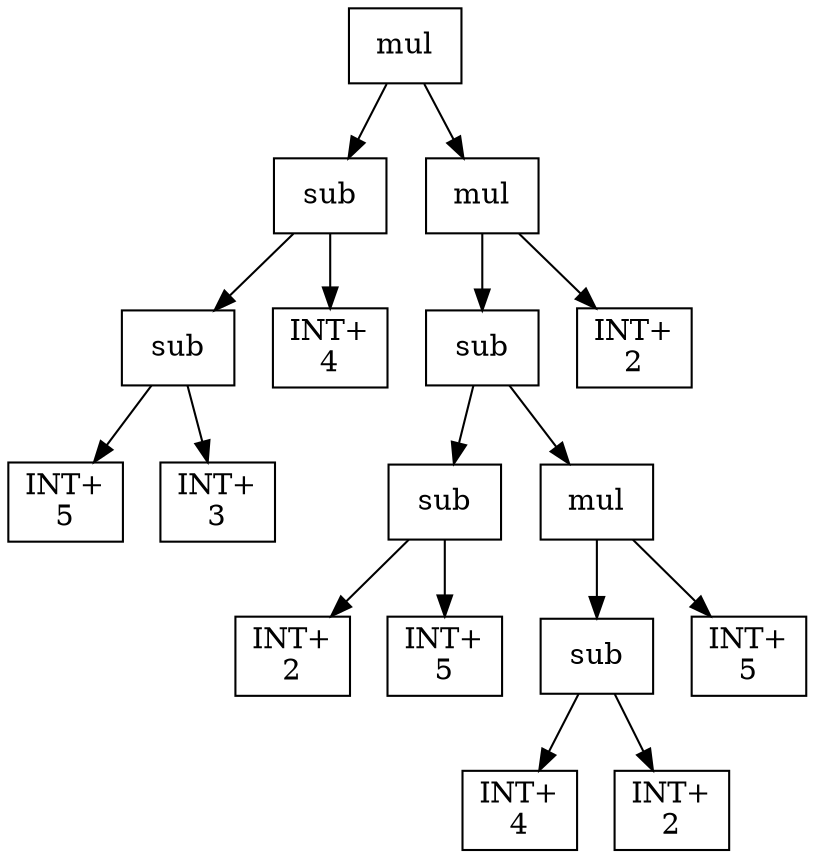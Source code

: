 digraph expr {
  node [shape=box];
  n1 [label="mul"];
  n2 [label="sub"];
  n3 [label="sub"];
  n4 [label="INT+\n5"];
  n5 [label="INT+\n3"];
  n3 -> n4;
  n3 -> n5;
  n6 [label="INT+\n4"];
  n2 -> n3;
  n2 -> n6;
  n7 [label="mul"];
  n8 [label="sub"];
  n9 [label="sub"];
  n10 [label="INT+\n2"];
  n11 [label="INT+\n5"];
  n9 -> n10;
  n9 -> n11;
  n12 [label="mul"];
  n13 [label="sub"];
  n14 [label="INT+\n4"];
  n15 [label="INT+\n2"];
  n13 -> n14;
  n13 -> n15;
  n16 [label="INT+\n5"];
  n12 -> n13;
  n12 -> n16;
  n8 -> n9;
  n8 -> n12;
  n17 [label="INT+\n2"];
  n7 -> n8;
  n7 -> n17;
  n1 -> n2;
  n1 -> n7;
}